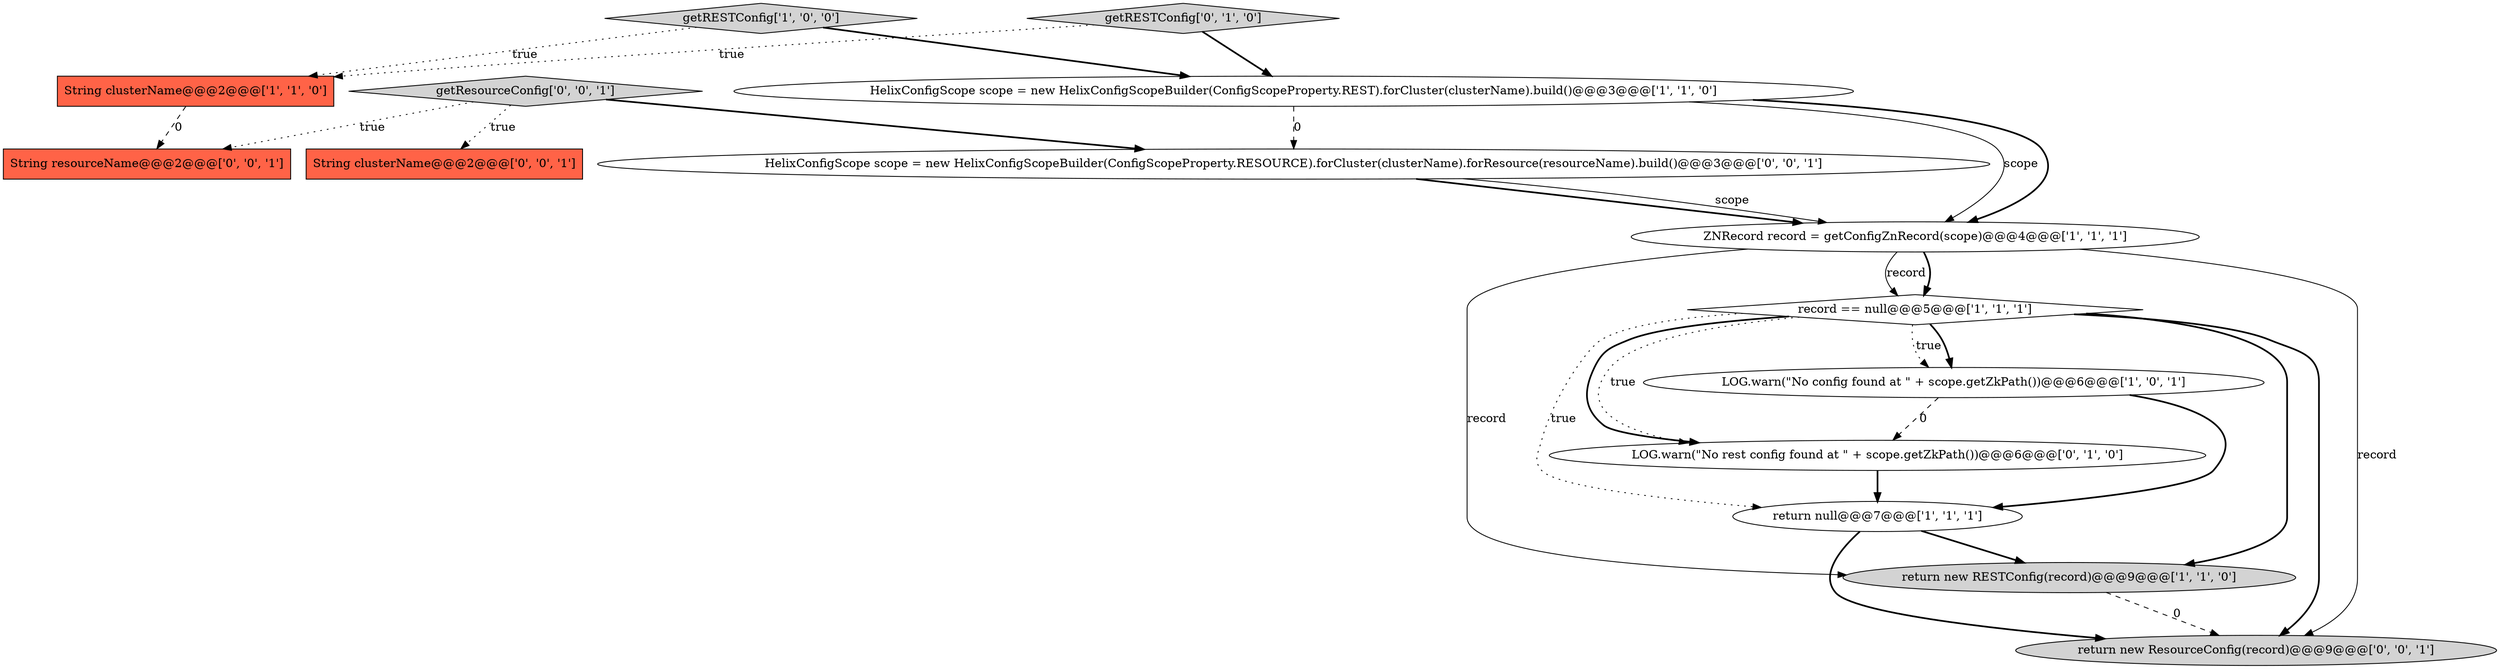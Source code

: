 digraph {
4 [style = filled, label = "getRESTConfig['1', '0', '0']", fillcolor = lightgray, shape = diamond image = "AAA0AAABBB1BBB"];
11 [style = filled, label = "HelixConfigScope scope = new HelixConfigScopeBuilder(ConfigScopeProperty.RESOURCE).forCluster(clusterName).forResource(resourceName).build()@@@3@@@['0', '0', '1']", fillcolor = white, shape = ellipse image = "AAA0AAABBB3BBB"];
6 [style = filled, label = "HelixConfigScope scope = new HelixConfigScopeBuilder(ConfigScopeProperty.REST).forCluster(clusterName).build()@@@3@@@['1', '1', '0']", fillcolor = white, shape = ellipse image = "AAA0AAABBB1BBB"];
2 [style = filled, label = "return null@@@7@@@['1', '1', '1']", fillcolor = white, shape = ellipse image = "AAA0AAABBB1BBB"];
5 [style = filled, label = "record == null@@@5@@@['1', '1', '1']", fillcolor = white, shape = diamond image = "AAA0AAABBB1BBB"];
3 [style = filled, label = "ZNRecord record = getConfigZnRecord(scope)@@@4@@@['1', '1', '1']", fillcolor = white, shape = ellipse image = "AAA0AAABBB1BBB"];
8 [style = filled, label = "LOG.warn(\"No rest config found at \" + scope.getZkPath())@@@6@@@['0', '1', '0']", fillcolor = white, shape = ellipse image = "AAA1AAABBB2BBB"];
12 [style = filled, label = "String clusterName@@@2@@@['0', '0', '1']", fillcolor = tomato, shape = box image = "AAA0AAABBB3BBB"];
0 [style = filled, label = "LOG.warn(\"No config found at \" + scope.getZkPath())@@@6@@@['1', '0', '1']", fillcolor = white, shape = ellipse image = "AAA0AAABBB1BBB"];
10 [style = filled, label = "getResourceConfig['0', '0', '1']", fillcolor = lightgray, shape = diamond image = "AAA0AAABBB3BBB"];
13 [style = filled, label = "return new ResourceConfig(record)@@@9@@@['0', '0', '1']", fillcolor = lightgray, shape = ellipse image = "AAA0AAABBB3BBB"];
7 [style = filled, label = "return new RESTConfig(record)@@@9@@@['1', '1', '0']", fillcolor = lightgray, shape = ellipse image = "AAA0AAABBB1BBB"];
9 [style = filled, label = "getRESTConfig['0', '1', '0']", fillcolor = lightgray, shape = diamond image = "AAA0AAABBB2BBB"];
14 [style = filled, label = "String resourceName@@@2@@@['0', '0', '1']", fillcolor = tomato, shape = box image = "AAA0AAABBB3BBB"];
1 [style = filled, label = "String clusterName@@@2@@@['1', '1', '0']", fillcolor = tomato, shape = box image = "AAA0AAABBB1BBB"];
5->8 [style = dotted, label="true"];
5->0 [style = dotted, label="true"];
11->3 [style = bold, label=""];
4->6 [style = bold, label=""];
5->8 [style = bold, label=""];
10->12 [style = dotted, label="true"];
2->7 [style = bold, label=""];
2->13 [style = bold, label=""];
9->1 [style = dotted, label="true"];
1->14 [style = dashed, label="0"];
10->11 [style = bold, label=""];
6->3 [style = solid, label="scope"];
4->1 [style = dotted, label="true"];
7->13 [style = dashed, label="0"];
3->5 [style = bold, label=""];
5->13 [style = bold, label=""];
9->6 [style = bold, label=""];
5->0 [style = bold, label=""];
8->2 [style = bold, label=""];
6->3 [style = bold, label=""];
3->5 [style = solid, label="record"];
11->3 [style = solid, label="scope"];
3->13 [style = solid, label="record"];
6->11 [style = dashed, label="0"];
0->2 [style = bold, label=""];
10->14 [style = dotted, label="true"];
0->8 [style = dashed, label="0"];
5->2 [style = dotted, label="true"];
5->7 [style = bold, label=""];
3->7 [style = solid, label="record"];
}

